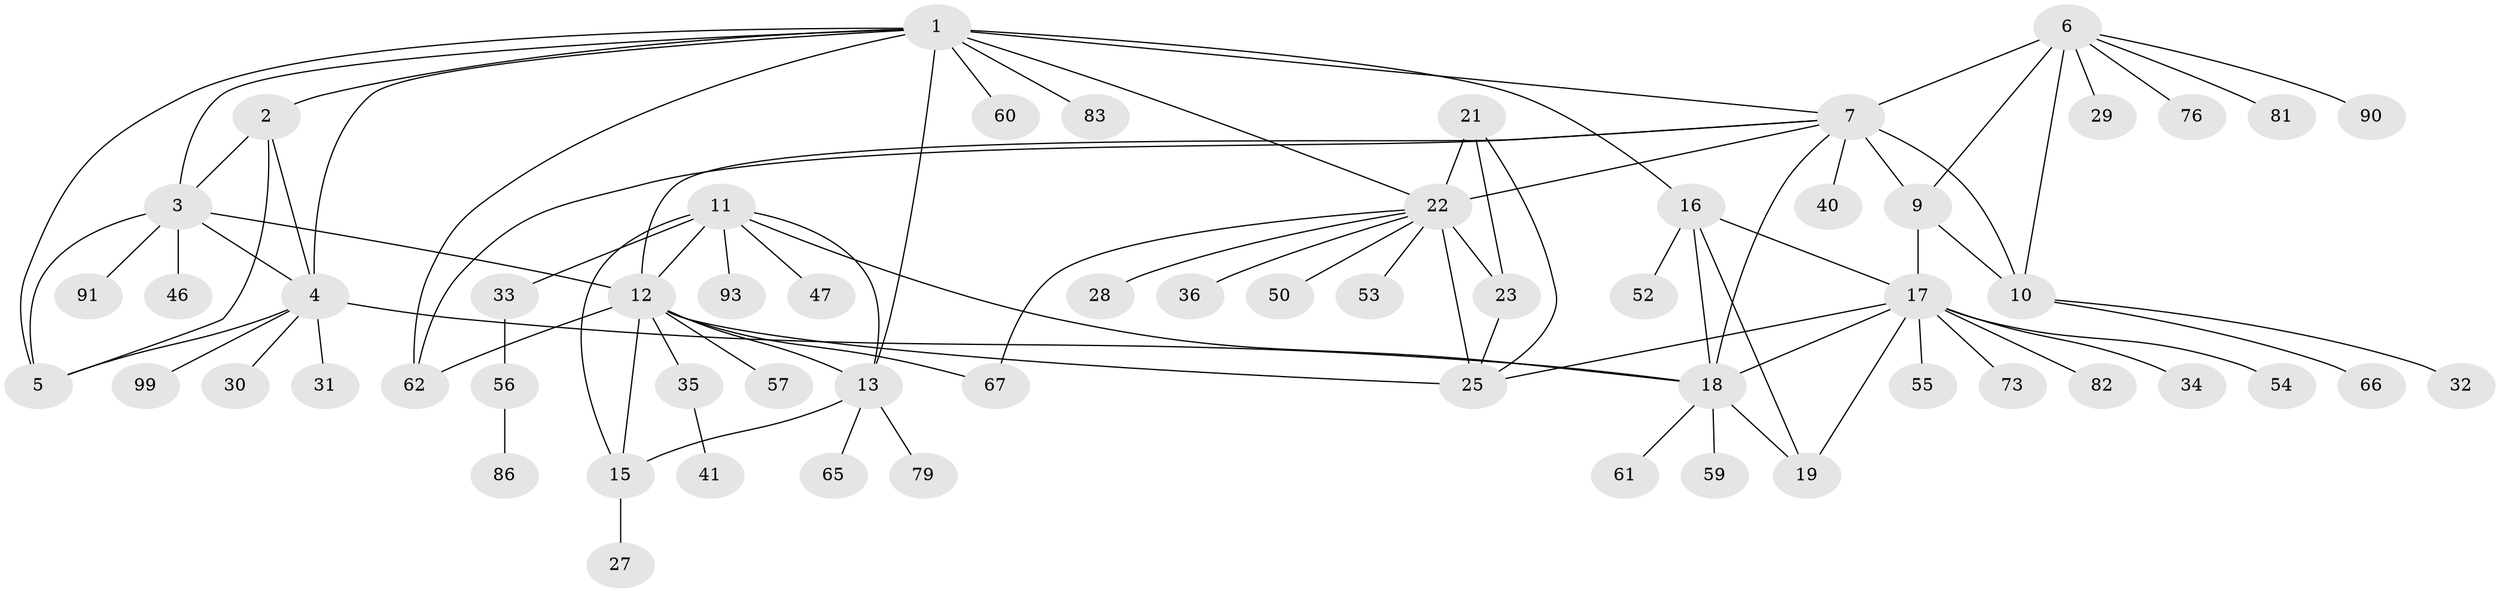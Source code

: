 // original degree distribution, {11: 0.019801980198019802, 5: 0.04950495049504951, 7: 0.0297029702970297, 8: 0.0297029702970297, 10: 0.009900990099009901, 6: 0.0594059405940594, 12: 0.009900990099009901, 9: 0.009900990099009901, 4: 0.0297029702970297, 13: 0.009900990099009901, 2: 0.16831683168316833, 1: 0.5346534653465347, 3: 0.039603960396039604}
// Generated by graph-tools (version 1.1) at 2025/19/03/04/25 18:19:31]
// undirected, 60 vertices, 89 edges
graph export_dot {
graph [start="1"]
  node [color=gray90,style=filled];
  1;
  2 [super="+49"];
  3;
  4;
  5 [super="+37"];
  6;
  7 [super="+8"];
  9;
  10;
  11;
  12 [super="+14+94+101+85"];
  13 [super="+44+26"];
  15;
  16 [super="+20+51"];
  17;
  18 [super="+42"];
  19;
  21 [super="+97+43"];
  22 [super="+24"];
  23;
  25;
  27;
  28 [super="+100"];
  29;
  30;
  31;
  32;
  33 [super="+96"];
  34;
  35;
  36;
  40;
  41;
  46;
  47;
  50;
  52;
  53;
  54 [super="+58"];
  55;
  56;
  57;
  59 [super="+69"];
  60;
  61;
  62 [super="+64+72"];
  65;
  66;
  67 [super="+92"];
  73;
  76;
  79 [super="+89"];
  81 [super="+87"];
  82;
  83;
  86;
  90;
  91;
  93 [super="+95"];
  99;
  1 -- 2;
  1 -- 3;
  1 -- 4;
  1 -- 5;
  1 -- 7;
  1 -- 60;
  1 -- 83;
  1 -- 62;
  1 -- 16;
  1 -- 22;
  1 -- 13;
  2 -- 3;
  2 -- 4;
  2 -- 5;
  3 -- 4;
  3 -- 5;
  3 -- 12;
  3 -- 46;
  3 -- 91;
  4 -- 5;
  4 -- 30;
  4 -- 31;
  4 -- 99;
  4 -- 18;
  6 -- 7 [weight=2];
  6 -- 9;
  6 -- 10;
  6 -- 29;
  6 -- 76;
  6 -- 81;
  6 -- 90;
  7 -- 9 [weight=2];
  7 -- 10 [weight=2];
  7 -- 22;
  7 -- 12;
  7 -- 18;
  7 -- 40;
  7 -- 62;
  9 -- 10;
  9 -- 17;
  10 -- 32;
  10 -- 66;
  11 -- 12 [weight=2];
  11 -- 13;
  11 -- 15;
  11 -- 18;
  11 -- 33;
  11 -- 47;
  11 -- 93;
  12 -- 13 [weight=2];
  12 -- 15 [weight=2];
  12 -- 25;
  12 -- 57;
  12 -- 67;
  12 -- 35;
  12 -- 62;
  13 -- 15;
  13 -- 79;
  13 -- 65;
  15 -- 27;
  16 -- 17 [weight=2];
  16 -- 18 [weight=2];
  16 -- 19 [weight=2];
  16 -- 52;
  17 -- 18;
  17 -- 19;
  17 -- 25;
  17 -- 34;
  17 -- 54;
  17 -- 55;
  17 -- 73;
  17 -- 82;
  18 -- 19;
  18 -- 59;
  18 -- 61;
  21 -- 22 [weight=2];
  21 -- 23;
  21 -- 25;
  22 -- 23 [weight=2];
  22 -- 25 [weight=2];
  22 -- 53;
  22 -- 67;
  22 -- 36;
  22 -- 50;
  22 -- 28;
  23 -- 25;
  33 -- 56;
  35 -- 41;
  56 -- 86;
}
